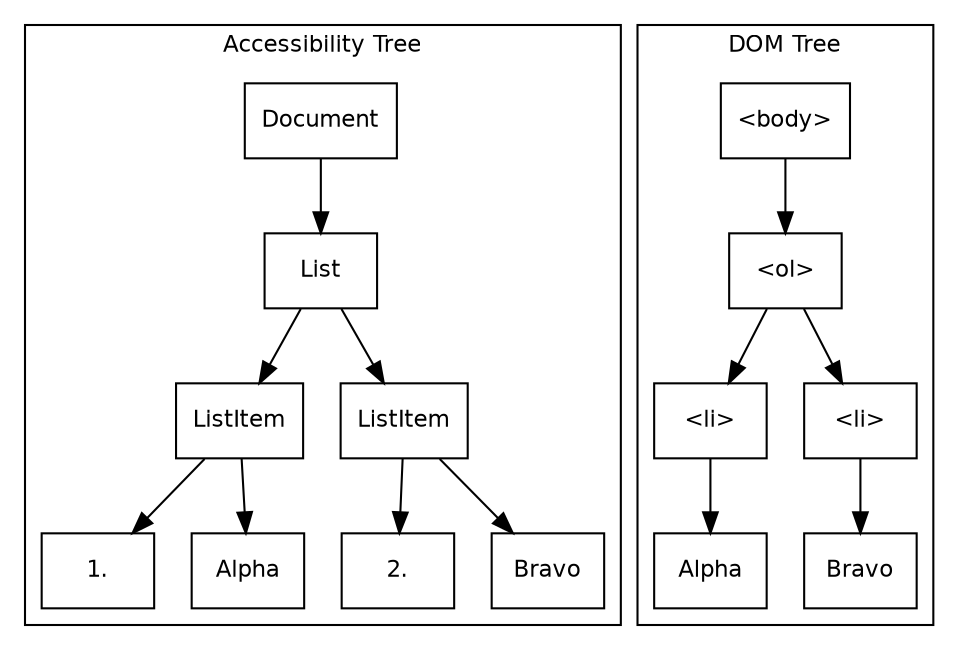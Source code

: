 digraph graphname {
    graph [fontname = "helvetica", fontsize=11];
    node [shape="box", fontname = "helvetica", fontsize=11];

    subgraph cluster_ax_tree {
        label = "Accessibility Tree";
		
        document [label="Document"];
        document -> list;
        list [label="List"];
	list -> li1;
        li1 [label="ListItem"];
	li1 -> li1marker;
        li1marker [label="1."];
	li1 -> li1Text;
        li1Text [label="Alpha"];
	list -> li2;
        li2 [label="ListItem"];
	li2 -> li2marker;
        li2marker [label="2."];
	li2 -> li2text;
        li2text [label="Bravo"];
    }

    subgraph cluster_ui_tree {
        label = "DOM Tree";

        Body [label="<body>"];
        Body -> OL;
        OL [label="<ol>"];
	OL -> LI1;
        LI1 [label="<li>"];
	LI1 -> LI1Text;
        LI1Text [label="Alpha"];
	OL -> LI2;
        LI2 [label="<li>"];
	LI2 -> LI2Text;
        LI2Text [label="Bravo"];
    }
}
